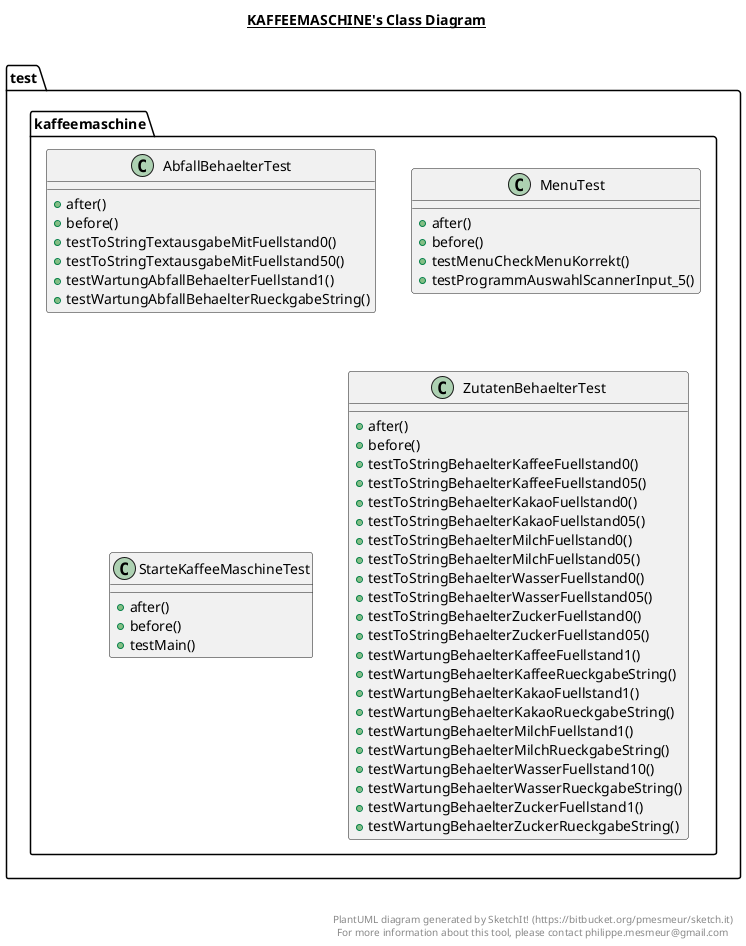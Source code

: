 @startuml

title __KAFFEEMASCHINE's Class Diagram__\n

  namespace test.kaffeemaschine {
    class test.kaffeemaschine.AbfallBehaelterTest {
        + after()
        + before()
        + testToStringTextausgabeMitFuellstand0()
        + testToStringTextausgabeMitFuellstand50()
        + testWartungAbfallBehaelterFuellstand1()
        + testWartungAbfallBehaelterRueckgabeString()
    }
  }
  

  namespace test.kaffeemaschine {
    class test.kaffeemaschine.MenuTest {
        + after()
        + before()
        + testMenuCheckMenuKorrekt()
        + testProgrammAuswahlScannerInput_5()
    }
  }
  

  namespace test.kaffeemaschine {
    class test.kaffeemaschine.StarteKaffeeMaschineTest {
        + after()
        + before()
        + testMain()
    }
  }
  

  namespace test.kaffeemaschine {
    class test.kaffeemaschine.ZutatenBehaelterTest {
        + after()
        + before()
        + testToStringBehaelterKaffeeFuellstand0()
        + testToStringBehaelterKaffeeFuellstand05()
        + testToStringBehaelterKakaoFuellstand0()
        + testToStringBehaelterKakaoFuellstand05()
        + testToStringBehaelterMilchFuellstand0()
        + testToStringBehaelterMilchFuellstand05()
        + testToStringBehaelterWasserFuellstand0()
        + testToStringBehaelterWasserFuellstand05()
        + testToStringBehaelterZuckerFuellstand0()
        + testToStringBehaelterZuckerFuellstand05()
        + testWartungBehaelterKaffeeFuellstand1()
        + testWartungBehaelterKaffeeRueckgabeString()
        + testWartungBehaelterKakaoFuellstand1()
        + testWartungBehaelterKakaoRueckgabeString()
        + testWartungBehaelterMilchFuellstand1()
        + testWartungBehaelterMilchRueckgabeString()
        + testWartungBehaelterWasserFuellstand10()
        + testWartungBehaelterWasserRueckgabeString()
        + testWartungBehaelterZuckerFuellstand1()
        + testWartungBehaelterZuckerRueckgabeString()
    }
  }
  



right footer


PlantUML diagram generated by SketchIt! (https://bitbucket.org/pmesmeur/sketch.it)
For more information about this tool, please contact philippe.mesmeur@gmail.com
endfooter

@enduml
